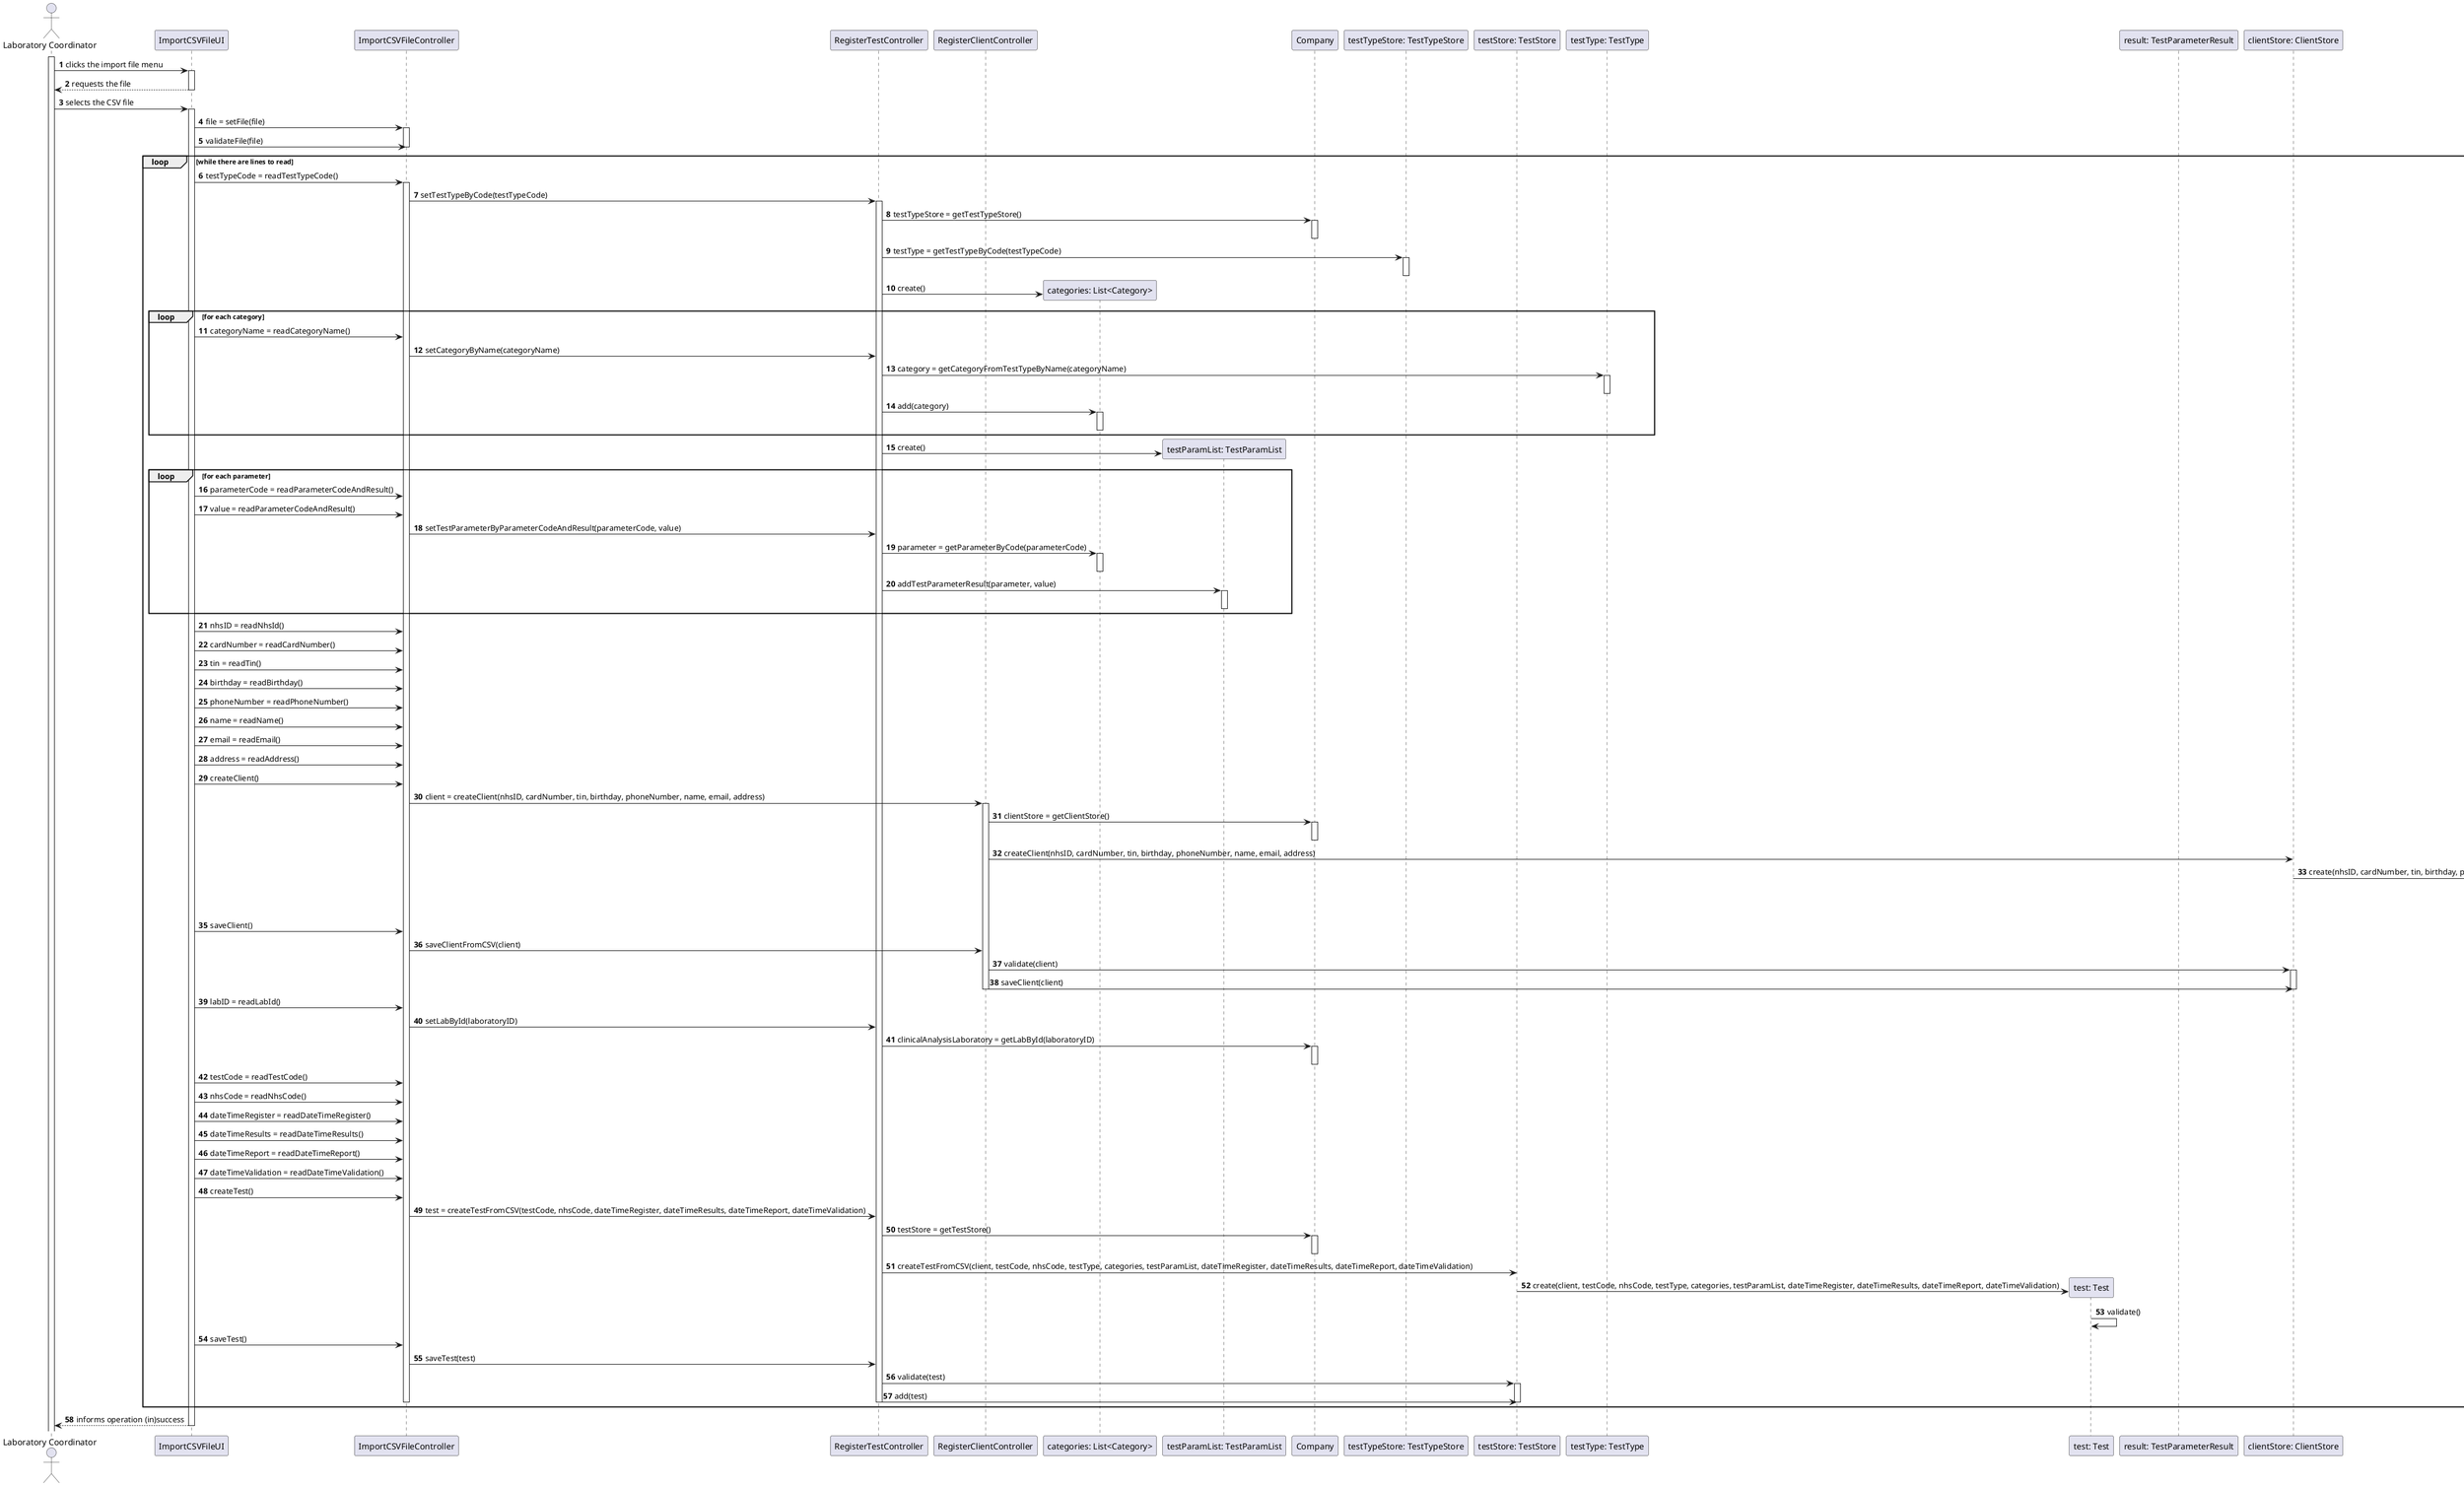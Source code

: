 @startuml

autonumber

actor "Laboratory Coordinator" as lc

participant ImportCSVFileUI as icfu
participant ImportCSVFileController as icfc
participant RegisterTestController as rtc
participant RegisterClientController as rcc
participant "categories: List<Category>" as categories
participant "testParamList: TestParamList" as tpl
participant Company
participant "testTypeStore: TestTypeStore" as tts
participant "testStore: TestStore" as ts
participant "testType: TestType" as tt
participant "test: Test" as Test
participant "result: TestParameterResult"
participant "clientStore: ClientStore" as cs
participant "client: Client" as client
activate lc


lc -> icfu: clicks the import file menu
activate icfu


icfu -[dotted]> lc: requests the file
deactivate icfu


lc -> icfu: selects the CSV file
activate icfu

icfu -> icfc: file = setFile(file)
activate icfc
icfu -> icfc: validateFile(file)
deactivate icfc

loop while there are lines to read
icfu -> icfc: testTypeCode = readTestTypeCode()
activate icfc
icfc -> rtc: setTestTypeByCode(testTypeCode)
activate rtc
rtc -> Company: testTypeStore = getTestTypeStore()
activate Company
deactivate Company

rtc -> tts: testType = getTestTypeByCode(testTypeCode)
activate tts
deactivate tts

create categories
rtc -> categories: create()

loop for each category
icfu -> icfc: categoryName = readCategoryName()
icfc -> rtc: setCategoryByName(categoryName)
rtc -> tt: category = getCategoryFromTestTypeByName(categoryName)
activate tt
deactivate tt

rtc -> categories: add(category)
activate categories
deactivate categories
end loop

create tpl
rtc -> tpl: create()


loop for each parameter
icfu -> icfc: parameterCode = readParameterCodeAndResult()
icfu -> icfc: value = readParameterCodeAndResult()
icfc -> rtc: setTestParameterByParameterCodeAndResult(parameterCode, value)
rtc -> categories: parameter = getParameterByCode(parameterCode)
activate categories
deactivate categories
rtc -> tpl: addTestParameterResult(parameter, value)
activate tpl
deactivate tpl
end loop
icfu -> icfc: nhsID = readNhsId()
icfu -> icfc: cardNumber = readCardNumber()
icfu -> icfc: tin = readTin()
icfu -> icfc: birthday = readBirthday()
icfu -> icfc: phoneNumber = readPhoneNumber()
icfu -> icfc: name = readName()
icfu -> icfc: email = readEmail()
icfu -> icfc: address = readAddress()
icfu -> icfc: createClient()


icfc -> rcc: client = createClient(nhsID, cardNumber, tin, birthday, phoneNumber, name, email, address)
activate rcc
rcc -> Company: clientStore = getClientStore()
activate Company
deactivate Company
rcc -> cs: createClient(nhsID, cardNumber, tin, birthday, phoneNumber, name, email, address)

create client
cs -> client: create(nhsID, cardNumber, tin, birthday, phoneNumber, name, email, address)
client -> client: validate()


icfu -> icfc: saveClient()
icfc -> rcc: saveClientFromCSV(client)

rcc -> cs: validate(client)
activate cs
rcc -> cs: saveClient(client)
deactivate cs
deactivate rcc

icfu -> icfc: labID = readLabId()
icfc -> rtc: setLabById(laboratoryID)
rtc -> Company: clinicalAnalysisLaboratory = getLabById(laboratoryID)
activate Company
deactivate Company

icfu -> icfc: testCode = readTestCode()
icfu -> icfc: nhsCode = readNhsCode()
icfu -> icfc: dateTimeRegister = readDateTimeRegister()
icfu -> icfc: dateTimeResults = readDateTimeResults()
icfu -> icfc: dateTimeReport = readDateTimeReport()
icfu -> icfc: dateTimeValidation = readDateTimeValidation()
icfu -> icfc: createTest()
icfc -> rtc: test = createTestFromCSV(testCode, nhsCode, dateTimeRegister, dateTimeResults, dateTimeReport, dateTimeValidation)

rtc -> Company: testStore = getTestStore()
activate Company
deactivate Company
rtc -> ts: createTestFromCSV(client, testCode, nhsCode, testType, categories, testParamList, dateTimeRegister, dateTimeResults, dateTimeReport, dateTimeValidation)

create Test
ts -> Test: create(client, testCode, nhsCode, testType, categories, testParamList, dateTimeRegister, dateTimeResults, dateTimeReport, dateTimeValidation)



Test -> Test: validate()

icfu -> icfc: saveTest()
icfc -> rtc: saveTest(test)




rtc -> ts: validate(test)
activate ts
rtc -> ts: add(test)
deactivate ts

deactivate icfc
deactivate rtc


end loop

icfu -[dotted]> lc: informs operation (in)success
deactivate icfu


@enduml